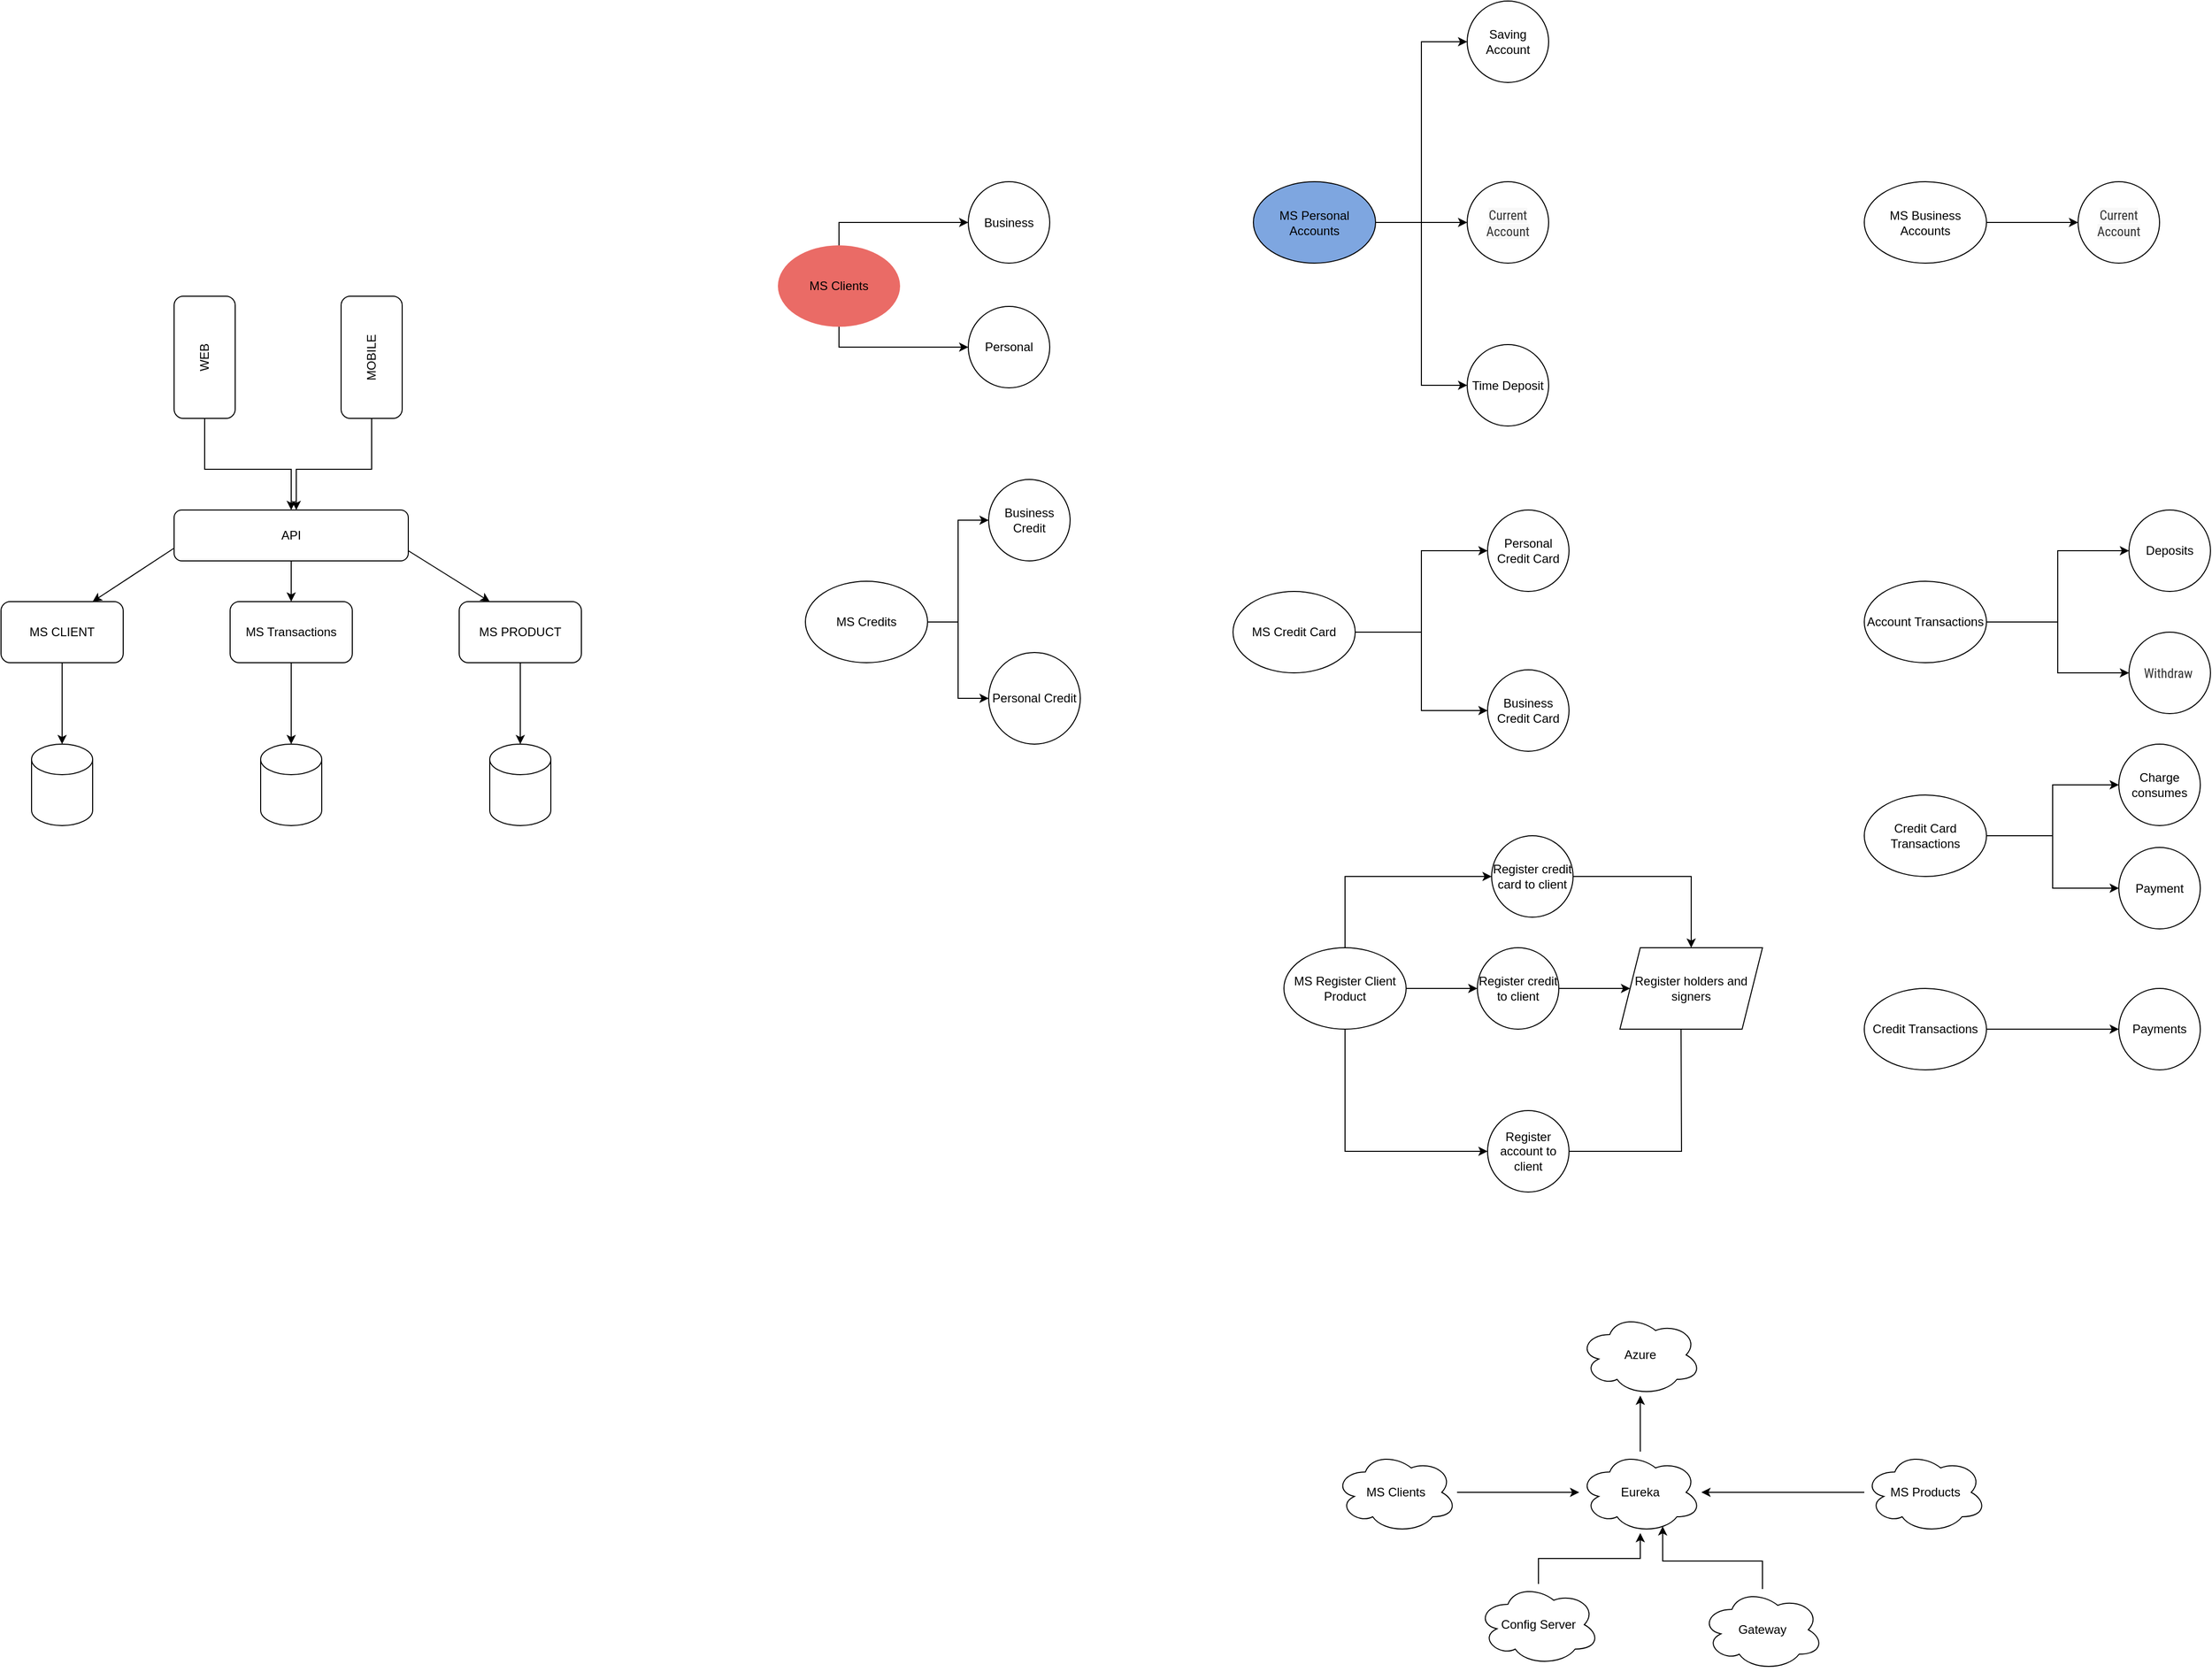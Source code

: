 <mxfile version="17.0.0" type="github">
  <diagram id="Hv8dIByFQF0DWqGsEmNq" name="Page-1">
    <mxGraphModel dx="1303" dy="4287" grid="1" gridSize="10" guides="1" tooltips="1" connect="1" arrows="1" fold="1" page="1" pageScale="1" pageWidth="827" pageHeight="1169" math="0" shadow="0">
      <root>
        <mxCell id="0" />
        <mxCell id="1" parent="0" />
        <mxCell id="OK1mOUPvTJGve2_wuvui-1" style="edgeStyle=orthogonalEdgeStyle;rounded=0;orthogonalLoop=1;jettySize=auto;html=1;entryX=0;entryY=0.5;entryDx=0;entryDy=0;" edge="1" parent="1" source="MTAutb3jexkhbd_ZXgUe-7" target="MTAutb3jexkhbd_ZXgUe-18">
          <mxGeometry relative="1" as="geometry" />
        </mxCell>
        <mxCell id="OK1mOUPvTJGve2_wuvui-2" style="edgeStyle=orthogonalEdgeStyle;rounded=0;orthogonalLoop=1;jettySize=auto;html=1;" edge="1" parent="1" source="MTAutb3jexkhbd_ZXgUe-7" target="MTAutb3jexkhbd_ZXgUe-19">
          <mxGeometry relative="1" as="geometry" />
        </mxCell>
        <mxCell id="OK1mOUPvTJGve2_wuvui-6" style="edgeStyle=orthogonalEdgeStyle;rounded=0;orthogonalLoop=1;jettySize=auto;html=1;entryX=0;entryY=0.5;entryDx=0;entryDy=0;" edge="1" parent="1" source="MTAutb3jexkhbd_ZXgUe-7" target="MTAutb3jexkhbd_ZXgUe-20">
          <mxGeometry relative="1" as="geometry" />
        </mxCell>
        <mxCell id="MTAutb3jexkhbd_ZXgUe-7" value="MS Personal Accounts" style="ellipse;whiteSpace=wrap;html=1;fillColor=#7EA6E0;" parent="1" vertex="1">
          <mxGeometry x="1340" y="-2272.5" width="120" height="80" as="geometry" />
        </mxCell>
        <mxCell id="MTAutb3jexkhbd_ZXgUe-27" style="edgeStyle=orthogonalEdgeStyle;rounded=0;orthogonalLoop=1;jettySize=auto;html=1;" parent="1" source="OK1mOUPvTJGve2_wuvui-7" target="MTAutb3jexkhbd_ZXgUe-25" edge="1">
          <mxGeometry relative="1" as="geometry">
            <mxPoint x="1070" y="-1820.0" as="sourcePoint" />
          </mxGeometry>
        </mxCell>
        <mxCell id="MTAutb3jexkhbd_ZXgUe-28" style="edgeStyle=orthogonalEdgeStyle;rounded=0;orthogonalLoop=1;jettySize=auto;html=1;entryX=0;entryY=0.5;entryDx=0;entryDy=0;" parent="1" source="OK1mOUPvTJGve2_wuvui-7" target="MTAutb3jexkhbd_ZXgUe-24" edge="1">
          <mxGeometry relative="1" as="geometry">
            <mxPoint x="1010" y="-1850.0" as="sourcePoint" />
          </mxGeometry>
        </mxCell>
        <mxCell id="MTAutb3jexkhbd_ZXgUe-18" value="&lt;span&gt;Saving Account&lt;/span&gt;" style="ellipse;whiteSpace=wrap;html=1;aspect=fixed;" parent="1" vertex="1">
          <mxGeometry x="1550" y="-2450" width="80" height="80" as="geometry" />
        </mxCell>
        <mxCell id="MTAutb3jexkhbd_ZXgUe-19" value="&lt;span style=&quot;color: rgb(51 , 51 , 51) ; font-family: &amp;#34;avenir next&amp;#34; , &amp;#34;roboto condensed&amp;#34; , &amp;#34;arial&amp;#34; , sans-serif ; font-size: 13px ; background-color: rgb(248 , 248 , 248)&quot;&gt;Current Account&lt;/span&gt;" style="ellipse;whiteSpace=wrap;html=1;aspect=fixed;" parent="1" vertex="1">
          <mxGeometry x="1550" y="-2272.5" width="80" height="80" as="geometry" />
        </mxCell>
        <mxCell id="MTAutb3jexkhbd_ZXgUe-20" value="&lt;span&gt;Time Deposit&lt;/span&gt;" style="ellipse;whiteSpace=wrap;html=1;aspect=fixed;" parent="1" vertex="1">
          <mxGeometry x="1550" y="-2112.5" width="80" height="80" as="geometry" />
        </mxCell>
        <mxCell id="MTAutb3jexkhbd_ZXgUe-24" value="Business Credit" style="ellipse;whiteSpace=wrap;html=1;aspect=fixed;" parent="1" vertex="1">
          <mxGeometry x="1080" y="-1980" width="80" height="80" as="geometry" />
        </mxCell>
        <mxCell id="MTAutb3jexkhbd_ZXgUe-25" value="Personal Credit" style="ellipse;whiteSpace=wrap;html=1;aspect=fixed;" parent="1" vertex="1">
          <mxGeometry x="1080" y="-1810" width="90" height="90" as="geometry" />
        </mxCell>
        <mxCell id="MTAutb3jexkhbd_ZXgUe-51" style="edgeStyle=orthogonalEdgeStyle;rounded=0;orthogonalLoop=1;jettySize=auto;html=1;" parent="1" source="MTAutb3jexkhbd_ZXgUe-41" target="MTAutb3jexkhbd_ZXgUe-49" edge="1">
          <mxGeometry relative="1" as="geometry" />
        </mxCell>
        <mxCell id="MTAutb3jexkhbd_ZXgUe-41" value="Eureka" style="ellipse;shape=cloud;whiteSpace=wrap;html=1;" parent="1" vertex="1">
          <mxGeometry x="1660" y="-1025" width="120" height="80" as="geometry" />
        </mxCell>
        <mxCell id="MTAutb3jexkhbd_ZXgUe-48" style="edgeStyle=orthogonalEdgeStyle;rounded=0;orthogonalLoop=1;jettySize=auto;html=1;" parent="1" source="MTAutb3jexkhbd_ZXgUe-42" target="MTAutb3jexkhbd_ZXgUe-41" edge="1">
          <mxGeometry relative="1" as="geometry" />
        </mxCell>
        <mxCell id="MTAutb3jexkhbd_ZXgUe-42" value="Config Server" style="ellipse;shape=cloud;whiteSpace=wrap;html=1;" parent="1" vertex="1">
          <mxGeometry x="1560" y="-895" width="120" height="80" as="geometry" />
        </mxCell>
        <mxCell id="MTAutb3jexkhbd_ZXgUe-47" style="edgeStyle=orthogonalEdgeStyle;rounded=0;orthogonalLoop=1;jettySize=auto;html=1;entryX=0.683;entryY=0.917;entryDx=0;entryDy=0;entryPerimeter=0;" parent="1" source="MTAutb3jexkhbd_ZXgUe-43" target="MTAutb3jexkhbd_ZXgUe-41" edge="1">
          <mxGeometry relative="1" as="geometry" />
        </mxCell>
        <mxCell id="MTAutb3jexkhbd_ZXgUe-43" value="Gateway" style="ellipse;shape=cloud;whiteSpace=wrap;html=1;" parent="1" vertex="1">
          <mxGeometry x="1780" y="-890" width="120" height="80" as="geometry" />
        </mxCell>
        <mxCell id="MTAutb3jexkhbd_ZXgUe-49" value="Azure" style="ellipse;shape=cloud;whiteSpace=wrap;html=1;" parent="1" vertex="1">
          <mxGeometry x="1660" y="-1160" width="120" height="80" as="geometry" />
        </mxCell>
        <mxCell id="MTAutb3jexkhbd_ZXgUe-59" style="edgeStyle=orthogonalEdgeStyle;rounded=0;orthogonalLoop=1;jettySize=auto;html=1;" parent="1" source="MTAutb3jexkhbd_ZXgUe-52" target="MTAutb3jexkhbd_ZXgUe-41" edge="1">
          <mxGeometry relative="1" as="geometry" />
        </mxCell>
        <mxCell id="MTAutb3jexkhbd_ZXgUe-52" value="MS Clients" style="ellipse;shape=cloud;whiteSpace=wrap;html=1;" parent="1" vertex="1">
          <mxGeometry x="1420" y="-1025" width="120" height="80" as="geometry" />
        </mxCell>
        <mxCell id="MTAutb3jexkhbd_ZXgUe-61" style="edgeStyle=orthogonalEdgeStyle;rounded=0;orthogonalLoop=1;jettySize=auto;html=1;" parent="1" source="MTAutb3jexkhbd_ZXgUe-53" target="MTAutb3jexkhbd_ZXgUe-41" edge="1">
          <mxGeometry relative="1" as="geometry" />
        </mxCell>
        <mxCell id="MTAutb3jexkhbd_ZXgUe-53" value="MS Products" style="ellipse;shape=cloud;whiteSpace=wrap;html=1;" parent="1" vertex="1">
          <mxGeometry x="1940" y="-1025" width="120" height="80" as="geometry" />
        </mxCell>
        <mxCell id="743XyLswEt4RJYl1_t1U-23" style="edgeStyle=orthogonalEdgeStyle;rounded=0;orthogonalLoop=1;jettySize=auto;html=1;" parent="1" source="743XyLswEt4RJYl1_t1U-3" target="743XyLswEt4RJYl1_t1U-19" edge="1">
          <mxGeometry relative="1" as="geometry" />
        </mxCell>
        <mxCell id="743XyLswEt4RJYl1_t1U-3" value="MS CLIENT" style="rounded=1;whiteSpace=wrap;html=1;" parent="1" vertex="1">
          <mxGeometry x="110" y="-1860" width="120" height="60" as="geometry" />
        </mxCell>
        <mxCell id="743XyLswEt4RJYl1_t1U-4" value="API" style="rounded=1;whiteSpace=wrap;html=1;" parent="1" vertex="1">
          <mxGeometry x="280" y="-1950" width="230" height="50" as="geometry" />
        </mxCell>
        <mxCell id="743XyLswEt4RJYl1_t1U-7" value="" style="endArrow=classic;html=1;rounded=0;entryX=0.75;entryY=0;entryDx=0;entryDy=0;exitX=0;exitY=0.75;exitDx=0;exitDy=0;" parent="1" source="743XyLswEt4RJYl1_t1U-4" target="743XyLswEt4RJYl1_t1U-3" edge="1">
          <mxGeometry width="50" height="50" relative="1" as="geometry">
            <mxPoint x="230" y="-1860" as="sourcePoint" />
            <mxPoint x="280" y="-1910" as="targetPoint" />
          </mxGeometry>
        </mxCell>
        <mxCell id="743XyLswEt4RJYl1_t1U-25" style="edgeStyle=orthogonalEdgeStyle;rounded=0;orthogonalLoop=1;jettySize=auto;html=1;" parent="1" source="743XyLswEt4RJYl1_t1U-8" target="743XyLswEt4RJYl1_t1U-21" edge="1">
          <mxGeometry relative="1" as="geometry" />
        </mxCell>
        <mxCell id="743XyLswEt4RJYl1_t1U-8" value="MS PRODUCT" style="rounded=1;whiteSpace=wrap;html=1;" parent="1" vertex="1">
          <mxGeometry x="560" y="-1860" width="120" height="60" as="geometry" />
        </mxCell>
        <mxCell id="743XyLswEt4RJYl1_t1U-24" style="edgeStyle=orthogonalEdgeStyle;rounded=0;orthogonalLoop=1;jettySize=auto;html=1;" parent="1" source="743XyLswEt4RJYl1_t1U-9" target="743XyLswEt4RJYl1_t1U-20" edge="1">
          <mxGeometry relative="1" as="geometry" />
        </mxCell>
        <mxCell id="743XyLswEt4RJYl1_t1U-9" value="MS Transactions" style="rounded=1;whiteSpace=wrap;html=1;" parent="1" vertex="1">
          <mxGeometry x="335" y="-1860" width="120" height="60" as="geometry" />
        </mxCell>
        <mxCell id="743XyLswEt4RJYl1_t1U-10" value="" style="endArrow=classic;html=1;rounded=0;entryX=0.5;entryY=0;entryDx=0;entryDy=0;exitX=0.5;exitY=1;exitDx=0;exitDy=0;" parent="1" source="743XyLswEt4RJYl1_t1U-4" target="743XyLswEt4RJYl1_t1U-9" edge="1">
          <mxGeometry width="50" height="50" relative="1" as="geometry">
            <mxPoint x="435" y="-1902.5" as="sourcePoint" />
            <mxPoint x="355" y="-1850" as="targetPoint" />
          </mxGeometry>
        </mxCell>
        <mxCell id="743XyLswEt4RJYl1_t1U-11" value="" style="endArrow=classic;html=1;rounded=0;entryX=0.25;entryY=0;entryDx=0;entryDy=0;" parent="1" target="743XyLswEt4RJYl1_t1U-8" edge="1">
          <mxGeometry width="50" height="50" relative="1" as="geometry">
            <mxPoint x="510" y="-1910" as="sourcePoint" />
            <mxPoint x="560" y="-1960" as="targetPoint" />
          </mxGeometry>
        </mxCell>
        <mxCell id="743XyLswEt4RJYl1_t1U-17" style="edgeStyle=orthogonalEdgeStyle;rounded=0;orthogonalLoop=1;jettySize=auto;html=1;" parent="1" source="743XyLswEt4RJYl1_t1U-15" target="743XyLswEt4RJYl1_t1U-4" edge="1">
          <mxGeometry relative="1" as="geometry">
            <Array as="points">
              <mxPoint x="310" y="-1990" />
              <mxPoint x="395" y="-1990" />
            </Array>
          </mxGeometry>
        </mxCell>
        <mxCell id="743XyLswEt4RJYl1_t1U-15" value="WEB" style="rounded=1;whiteSpace=wrap;html=1;rotation=-90;" parent="1" vertex="1">
          <mxGeometry x="250" y="-2130" width="120" height="60" as="geometry" />
        </mxCell>
        <mxCell id="743XyLswEt4RJYl1_t1U-18" style="edgeStyle=orthogonalEdgeStyle;rounded=0;orthogonalLoop=1;jettySize=auto;html=1;" parent="1" source="743XyLswEt4RJYl1_t1U-16" edge="1">
          <mxGeometry relative="1" as="geometry">
            <mxPoint x="400" y="-1950" as="targetPoint" />
            <Array as="points">
              <mxPoint x="474" y="-1990" />
              <mxPoint x="400" y="-1990" />
            </Array>
          </mxGeometry>
        </mxCell>
        <mxCell id="743XyLswEt4RJYl1_t1U-16" value="MOBILE" style="rounded=1;whiteSpace=wrap;html=1;rotation=-90;" parent="1" vertex="1">
          <mxGeometry x="414" y="-2130" width="120" height="60" as="geometry" />
        </mxCell>
        <mxCell id="743XyLswEt4RJYl1_t1U-19" value="" style="shape=cylinder3;whiteSpace=wrap;html=1;boundedLbl=1;backgroundOutline=1;size=15;" parent="1" vertex="1">
          <mxGeometry x="140" y="-1720" width="60" height="80" as="geometry" />
        </mxCell>
        <mxCell id="743XyLswEt4RJYl1_t1U-20" value="" style="shape=cylinder3;whiteSpace=wrap;html=1;boundedLbl=1;backgroundOutline=1;size=15;" parent="1" vertex="1">
          <mxGeometry x="365" y="-1720" width="60" height="80" as="geometry" />
        </mxCell>
        <mxCell id="743XyLswEt4RJYl1_t1U-21" value="" style="shape=cylinder3;whiteSpace=wrap;html=1;boundedLbl=1;backgroundOutline=1;size=15;" parent="1" vertex="1">
          <mxGeometry x="590" y="-1720" width="60" height="80" as="geometry" />
        </mxCell>
        <mxCell id="OK1mOUPvTJGve2_wuvui-7" value="MS Credits&lt;br&gt;" style="ellipse;whiteSpace=wrap;html=1;" vertex="1" parent="1">
          <mxGeometry x="900" y="-1880" width="120" height="80" as="geometry" />
        </mxCell>
        <mxCell id="OK1mOUPvTJGve2_wuvui-11" style="edgeStyle=orthogonalEdgeStyle;rounded=0;orthogonalLoop=1;jettySize=auto;html=1;" edge="1" parent="1" source="OK1mOUPvTJGve2_wuvui-8" target="OK1mOUPvTJGve2_wuvui-9">
          <mxGeometry relative="1" as="geometry" />
        </mxCell>
        <mxCell id="OK1mOUPvTJGve2_wuvui-12" style="edgeStyle=orthogonalEdgeStyle;rounded=0;orthogonalLoop=1;jettySize=auto;html=1;" edge="1" parent="1" source="OK1mOUPvTJGve2_wuvui-8" target="OK1mOUPvTJGve2_wuvui-10">
          <mxGeometry relative="1" as="geometry" />
        </mxCell>
        <mxCell id="OK1mOUPvTJGve2_wuvui-8" value="MS Credit Card" style="ellipse;whiteSpace=wrap;html=1;" vertex="1" parent="1">
          <mxGeometry x="1320" y="-1870" width="120" height="80" as="geometry" />
        </mxCell>
        <mxCell id="OK1mOUPvTJGve2_wuvui-9" value="Personal Credit Card" style="ellipse;whiteSpace=wrap;html=1;aspect=fixed;" vertex="1" parent="1">
          <mxGeometry x="1570" y="-1950" width="80" height="80" as="geometry" />
        </mxCell>
        <mxCell id="OK1mOUPvTJGve2_wuvui-10" value="Business Credit Card" style="ellipse;whiteSpace=wrap;html=1;aspect=fixed;" vertex="1" parent="1">
          <mxGeometry x="1570" y="-1793" width="80" height="80" as="geometry" />
        </mxCell>
        <mxCell id="OK1mOUPvTJGve2_wuvui-26" style="edgeStyle=orthogonalEdgeStyle;rounded=0;orthogonalLoop=1;jettySize=auto;html=1;" edge="1" parent="1" source="OK1mOUPvTJGve2_wuvui-13" target="OK1mOUPvTJGve2_wuvui-24">
          <mxGeometry relative="1" as="geometry" />
        </mxCell>
        <mxCell id="OK1mOUPvTJGve2_wuvui-27" style="edgeStyle=orthogonalEdgeStyle;rounded=0;orthogonalLoop=1;jettySize=auto;html=1;entryX=0;entryY=0.5;entryDx=0;entryDy=0;" edge="1" parent="1" source="OK1mOUPvTJGve2_wuvui-13" target="OK1mOUPvTJGve2_wuvui-25">
          <mxGeometry relative="1" as="geometry" />
        </mxCell>
        <mxCell id="OK1mOUPvTJGve2_wuvui-13" value="Account Transactions&lt;br&gt;" style="ellipse;whiteSpace=wrap;html=1;" vertex="1" parent="1">
          <mxGeometry x="1940" y="-1880" width="120" height="80" as="geometry" />
        </mxCell>
        <mxCell id="OK1mOUPvTJGve2_wuvui-35" style="edgeStyle=orthogonalEdgeStyle;rounded=0;orthogonalLoop=1;jettySize=auto;html=1;" edge="1" parent="1" source="OK1mOUPvTJGve2_wuvui-14" target="OK1mOUPvTJGve2_wuvui-32">
          <mxGeometry relative="1" as="geometry" />
        </mxCell>
        <mxCell id="OK1mOUPvTJGve2_wuvui-36" style="edgeStyle=orthogonalEdgeStyle;rounded=0;orthogonalLoop=1;jettySize=auto;html=1;" edge="1" parent="1" source="OK1mOUPvTJGve2_wuvui-14" target="OK1mOUPvTJGve2_wuvui-34">
          <mxGeometry relative="1" as="geometry" />
        </mxCell>
        <mxCell id="OK1mOUPvTJGve2_wuvui-14" value="Credit Card Transactions" style="ellipse;whiteSpace=wrap;html=1;" vertex="1" parent="1">
          <mxGeometry x="1940" y="-1670" width="120" height="80" as="geometry" />
        </mxCell>
        <mxCell id="OK1mOUPvTJGve2_wuvui-31" style="edgeStyle=orthogonalEdgeStyle;rounded=0;orthogonalLoop=1;jettySize=auto;html=1;" edge="1" parent="1" source="OK1mOUPvTJGve2_wuvui-15" target="OK1mOUPvTJGve2_wuvui-30">
          <mxGeometry relative="1" as="geometry" />
        </mxCell>
        <mxCell id="OK1mOUPvTJGve2_wuvui-15" value="Credit Transactions" style="ellipse;whiteSpace=wrap;html=1;" vertex="1" parent="1">
          <mxGeometry x="1940" y="-1480" width="120" height="80" as="geometry" />
        </mxCell>
        <mxCell id="OK1mOUPvTJGve2_wuvui-17" style="edgeStyle=orthogonalEdgeStyle;rounded=0;orthogonalLoop=1;jettySize=auto;html=1;exitX=0.5;exitY=0;exitDx=0;exitDy=0;" edge="1" parent="1" source="OK1mOUPvTJGve2_wuvui-19" target="OK1mOUPvTJGve2_wuvui-22">
          <mxGeometry relative="1" as="geometry">
            <mxPoint x="1033" y="-2250" as="targetPoint" />
          </mxGeometry>
        </mxCell>
        <mxCell id="OK1mOUPvTJGve2_wuvui-18" style="edgeStyle=orthogonalEdgeStyle;rounded=0;orthogonalLoop=1;jettySize=auto;html=1;exitX=0.5;exitY=1;exitDx=0;exitDy=0;" edge="1" parent="1" source="OK1mOUPvTJGve2_wuvui-19" target="OK1mOUPvTJGve2_wuvui-23">
          <mxGeometry relative="1" as="geometry">
            <mxPoint x="1033" y="-2100" as="targetPoint" />
          </mxGeometry>
        </mxCell>
        <mxCell id="OK1mOUPvTJGve2_wuvui-19" value="MS Clients" style="ellipse;whiteSpace=wrap;html=1;strokeColor=none;fillColor=#EA6B66;" vertex="1" parent="1">
          <mxGeometry x="873" y="-2210" width="120" height="80" as="geometry" />
        </mxCell>
        <mxCell id="OK1mOUPvTJGve2_wuvui-22" value="Business" style="ellipse;whiteSpace=wrap;html=1;aspect=fixed;" vertex="1" parent="1">
          <mxGeometry x="1060" y="-2272.5" width="80" height="80" as="geometry" />
        </mxCell>
        <mxCell id="OK1mOUPvTJGve2_wuvui-23" value="Personal" style="ellipse;whiteSpace=wrap;html=1;aspect=fixed;" vertex="1" parent="1">
          <mxGeometry x="1060" y="-2150" width="80" height="80" as="geometry" />
        </mxCell>
        <mxCell id="OK1mOUPvTJGve2_wuvui-24" value="Deposits" style="ellipse;whiteSpace=wrap;html=1;aspect=fixed;" vertex="1" parent="1">
          <mxGeometry x="2200" y="-1950" width="80" height="80" as="geometry" />
        </mxCell>
        <mxCell id="OK1mOUPvTJGve2_wuvui-25" value="&lt;span style=&quot;color: rgb(51 , 51 , 51) ; font-family: &amp;#34;avenir next&amp;#34; , &amp;#34;roboto condensed&amp;#34; , &amp;#34;arial&amp;#34; , sans-serif ; font-size: 13px ; background-color: rgb(255 , 255 , 255)&quot;&gt;Withdraw&amp;nbsp;&lt;/span&gt;" style="ellipse;whiteSpace=wrap;html=1;aspect=fixed;" vertex="1" parent="1">
          <mxGeometry x="2200" y="-1830" width="80" height="80" as="geometry" />
        </mxCell>
        <mxCell id="OK1mOUPvTJGve2_wuvui-30" value="Payments" style="ellipse;whiteSpace=wrap;html=1;aspect=fixed;" vertex="1" parent="1">
          <mxGeometry x="2190" y="-1480" width="80" height="80" as="geometry" />
        </mxCell>
        <mxCell id="OK1mOUPvTJGve2_wuvui-32" value="Charge consumes" style="ellipse;whiteSpace=wrap;html=1;aspect=fixed;" vertex="1" parent="1">
          <mxGeometry x="2190" y="-1720" width="80" height="80" as="geometry" />
        </mxCell>
        <mxCell id="OK1mOUPvTJGve2_wuvui-34" value="Payment" style="ellipse;whiteSpace=wrap;html=1;aspect=fixed;" vertex="1" parent="1">
          <mxGeometry x="2190" y="-1618.5" width="80" height="80" as="geometry" />
        </mxCell>
        <mxCell id="OK1mOUPvTJGve2_wuvui-39" style="edgeStyle=orthogonalEdgeStyle;rounded=0;orthogonalLoop=1;jettySize=auto;html=1;exitX=0.5;exitY=0;exitDx=0;exitDy=0;entryX=0;entryY=0.5;entryDx=0;entryDy=0;" edge="1" parent="1" source="OK1mOUPvTJGve2_wuvui-37" target="OK1mOUPvTJGve2_wuvui-38">
          <mxGeometry relative="1" as="geometry" />
        </mxCell>
        <mxCell id="OK1mOUPvTJGve2_wuvui-44" style="edgeStyle=orthogonalEdgeStyle;rounded=0;orthogonalLoop=1;jettySize=auto;html=1;" edge="1" parent="1" source="OK1mOUPvTJGve2_wuvui-37" target="OK1mOUPvTJGve2_wuvui-42">
          <mxGeometry relative="1" as="geometry" />
        </mxCell>
        <mxCell id="OK1mOUPvTJGve2_wuvui-45" style="edgeStyle=orthogonalEdgeStyle;rounded=0;orthogonalLoop=1;jettySize=auto;html=1;entryX=0;entryY=0.5;entryDx=0;entryDy=0;exitX=0.5;exitY=1;exitDx=0;exitDy=0;" edge="1" parent="1" source="OK1mOUPvTJGve2_wuvui-37" target="OK1mOUPvTJGve2_wuvui-43">
          <mxGeometry relative="1" as="geometry" />
        </mxCell>
        <mxCell id="OK1mOUPvTJGve2_wuvui-37" value="MS Register Client Product" style="ellipse;whiteSpace=wrap;html=1;" vertex="1" parent="1">
          <mxGeometry x="1370" y="-1520" width="120" height="80" as="geometry" />
        </mxCell>
        <mxCell id="OK1mOUPvTJGve2_wuvui-64" style="edgeStyle=orthogonalEdgeStyle;rounded=0;orthogonalLoop=1;jettySize=auto;html=1;entryX=0.5;entryY=0;entryDx=0;entryDy=0;" edge="1" parent="1" source="OK1mOUPvTJGve2_wuvui-38" target="OK1mOUPvTJGve2_wuvui-62">
          <mxGeometry relative="1" as="geometry" />
        </mxCell>
        <mxCell id="OK1mOUPvTJGve2_wuvui-38" value="Register credit card to client" style="ellipse;whiteSpace=wrap;html=1;aspect=fixed;" vertex="1" parent="1">
          <mxGeometry x="1574" y="-1630" width="80" height="80" as="geometry" />
        </mxCell>
        <mxCell id="OK1mOUPvTJGve2_wuvui-72" style="edgeStyle=orthogonalEdgeStyle;rounded=0;orthogonalLoop=1;jettySize=auto;html=1;" edge="1" parent="1" source="OK1mOUPvTJGve2_wuvui-42" target="OK1mOUPvTJGve2_wuvui-62">
          <mxGeometry relative="1" as="geometry" />
        </mxCell>
        <mxCell id="OK1mOUPvTJGve2_wuvui-42" value="Register credit to client" style="ellipse;whiteSpace=wrap;html=1;aspect=fixed;" vertex="1" parent="1">
          <mxGeometry x="1560" y="-1520" width="80" height="80" as="geometry" />
        </mxCell>
        <mxCell id="OK1mOUPvTJGve2_wuvui-65" style="edgeStyle=orthogonalEdgeStyle;rounded=0;orthogonalLoop=1;jettySize=auto;html=1;entryX=0.5;entryY=1;entryDx=0;entryDy=0;" edge="1" parent="1" source="OK1mOUPvTJGve2_wuvui-43">
          <mxGeometry relative="1" as="geometry">
            <mxPoint x="1760" y="-1450" as="targetPoint" />
          </mxGeometry>
        </mxCell>
        <mxCell id="OK1mOUPvTJGve2_wuvui-43" value="Register account to client" style="ellipse;whiteSpace=wrap;html=1;aspect=fixed;" vertex="1" parent="1">
          <mxGeometry x="1570" y="-1360" width="80" height="80" as="geometry" />
        </mxCell>
        <mxCell id="OK1mOUPvTJGve2_wuvui-49" style="edgeStyle=orthogonalEdgeStyle;rounded=0;orthogonalLoop=1;jettySize=auto;html=1;" edge="1" parent="1" source="OK1mOUPvTJGve2_wuvui-51" target="OK1mOUPvTJGve2_wuvui-53">
          <mxGeometry relative="1" as="geometry" />
        </mxCell>
        <mxCell id="OK1mOUPvTJGve2_wuvui-51" value="MS Business Accounts" style="ellipse;whiteSpace=wrap;html=1;" vertex="1" parent="1">
          <mxGeometry x="1940" y="-2272.5" width="120" height="80" as="geometry" />
        </mxCell>
        <mxCell id="OK1mOUPvTJGve2_wuvui-53" value="&lt;span style=&quot;color: rgb(51 , 51 , 51) ; font-family: &amp;#34;avenir next&amp;#34; , &amp;#34;roboto condensed&amp;#34; , &amp;#34;arial&amp;#34; , sans-serif ; font-size: 13px ; background-color: rgb(248 , 248 , 248)&quot;&gt;Current Account&lt;/span&gt;" style="ellipse;whiteSpace=wrap;html=1;aspect=fixed;" vertex="1" parent="1">
          <mxGeometry x="2150" y="-2272.5" width="80" height="80" as="geometry" />
        </mxCell>
        <mxCell id="OK1mOUPvTJGve2_wuvui-62" value="Register holders and signers" style="shape=parallelogram;perimeter=parallelogramPerimeter;whiteSpace=wrap;html=1;fixedSize=1;" vertex="1" parent="1">
          <mxGeometry x="1700" y="-1520" width="140" height="80" as="geometry" />
        </mxCell>
      </root>
    </mxGraphModel>
  </diagram>
</mxfile>
